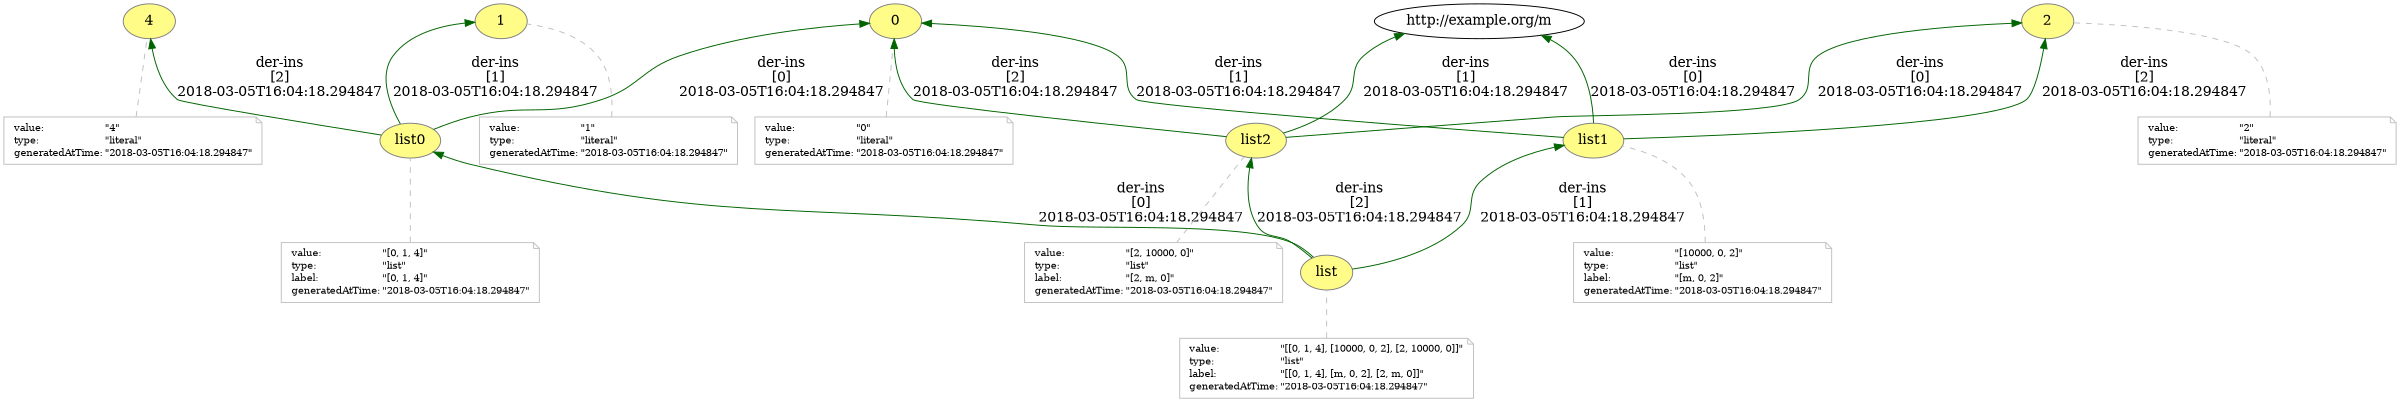digraph "PROV" { size="16,12"; rankdir="BT";
"http://example.org/0" [fillcolor="#FFFC87",color="#808080",style="filled",label="0",URL="http://example.org/0"]
"-attrs0" [color="gray",shape="note",fontsize="10",fontcolor="black",label=<<TABLE cellpadding="0" border="0">
	<TR>
	    <TD align="left">value:</TD>
	    <TD align="left">&quot;0&quot;</TD>
	</TR>
	<TR>
	    <TD align="left">type:</TD>
	    <TD align="left">&quot;literal&quot;</TD>
	</TR>
	<TR>
	    <TD align="left">generatedAtTime:</TD>
	    <TD align="left">&quot;2018-03-05T16:04:18.294847&quot;</TD>
	</TR>
</TABLE>>]
"-attrs0" -> "http://example.org/0" [color="gray",style="dashed",arrowhead="none"]
"http://example.org/1" [fillcolor="#FFFC87",color="#808080",style="filled",label="1",URL="http://example.org/1"]
"-attrs1" [color="gray",shape="note",fontsize="10",fontcolor="black",label=<<TABLE cellpadding="0" border="0">
	<TR>
	    <TD align="left">value:</TD>
	    <TD align="left">&quot;1&quot;</TD>
	</TR>
	<TR>
	    <TD align="left">type:</TD>
	    <TD align="left">&quot;literal&quot;</TD>
	</TR>
	<TR>
	    <TD align="left">generatedAtTime:</TD>
	    <TD align="left">&quot;2018-03-05T16:04:18.294847&quot;</TD>
	</TR>
</TABLE>>]
"-attrs1" -> "http://example.org/1" [color="gray",style="dashed",arrowhead="none"]
"http://example.org/2" [fillcolor="#FFFC87",color="#808080",style="filled",label="2",URL="http://example.org/2"]
"-attrs2" [color="gray",shape="note",fontsize="10",fontcolor="black",label=<<TABLE cellpadding="0" border="0">
	<TR>
	    <TD align="left">value:</TD>
	    <TD align="left">&quot;2&quot;</TD>
	</TR>
	<TR>
	    <TD align="left">type:</TD>
	    <TD align="left">&quot;literal&quot;</TD>
	</TR>
	<TR>
	    <TD align="left">generatedAtTime:</TD>
	    <TD align="left">&quot;2018-03-05T16:04:18.294847&quot;</TD>
	</TR>
</TABLE>>]
"-attrs2" -> "http://example.org/2" [color="gray",style="dashed",arrowhead="none"]
"http://example.org/4" [fillcolor="#FFFC87",color="#808080",style="filled",label="4",URL="http://example.org/4"]
"-attrs3" [color="gray",shape="note",fontsize="10",fontcolor="black",label=<<TABLE cellpadding="0" border="0">
	<TR>
	    <TD align="left">value:</TD>
	    <TD align="left">&quot;4&quot;</TD>
	</TR>
	<TR>
	    <TD align="left">type:</TD>
	    <TD align="left">&quot;literal&quot;</TD>
	</TR>
	<TR>
	    <TD align="left">generatedAtTime:</TD>
	    <TD align="left">&quot;2018-03-05T16:04:18.294847&quot;</TD>
	</TR>
</TABLE>>]
"-attrs3" -> "http://example.org/4" [color="gray",style="dashed",arrowhead="none"]
"http://example.org/list" [fillcolor="#FFFC87",color="#808080",style="filled",label="list",URL="http://example.org/list"]
"-attrs4" [color="gray",shape="note",fontsize="10",fontcolor="black",label=<<TABLE cellpadding="0" border="0">
	<TR>
	    <TD align="left">value:</TD>
	    <TD align="left">&quot;[[0, 1, 4], [10000, 0, 2], [2, 10000, 0]]&quot;</TD>
	</TR>
	<TR>
	    <TD align="left">type:</TD>
	    <TD align="left">&quot;list&quot;</TD>
	</TR>
	<TR>
	    <TD align="left">label:</TD>
	    <TD align="left">&quot;[[0, 1, 4], [m, 0, 2], [2, m, 0]]&quot;</TD>
	</TR>
	<TR>
	    <TD align="left">generatedAtTime:</TD>
	    <TD align="left">&quot;2018-03-05T16:04:18.294847&quot;</TD>
	</TR>
</TABLE>>]
"-attrs4" -> "http://example.org/list" [color="gray",style="dashed",arrowhead="none"]
"http://example.org/list0" [fillcolor="#FFFC87",color="#808080",style="filled",label="list0",URL="http://example.org/list0"]
"-attrs5" [color="gray",shape="note",fontsize="10",fontcolor="black",label=<<TABLE cellpadding="0" border="0">
	<TR>
	    <TD align="left">value:</TD>
	    <TD align="left">&quot;[0, 1, 4]&quot;</TD>
	</TR>
	<TR>
	    <TD align="left">type:</TD>
	    <TD align="left">&quot;list&quot;</TD>
	</TR>
	<TR>
	    <TD align="left">label:</TD>
	    <TD align="left">&quot;[0, 1, 4]&quot;</TD>
	</TR>
	<TR>
	    <TD align="left">generatedAtTime:</TD>
	    <TD align="left">&quot;2018-03-05T16:04:18.294847&quot;</TD>
	</TR>
</TABLE>>]
"-attrs5" -> "http://example.org/list0" [color="gray",style="dashed",arrowhead="none"]
"http://example.org/list0" -> "http://example.org/0" [labelfontsize="8",labeldistance="1.5",color="darkgreen",labelangle="60.0",rotation="20",label="der-ins
[0]
2018-03-05T16:04:18.294847"]
"http://example.org/list0" -> "http://example.org/1" [labelfontsize="8",labeldistance="1.5",color="darkgreen",labelangle="60.0",rotation="20",label="der-ins
[1]
2018-03-05T16:04:18.294847"]
"http://example.org/list0" -> "http://example.org/4" [labelfontsize="8",labeldistance="1.5",color="darkgreen",labelangle="60.0",rotation="20",label="der-ins
[2]
2018-03-05T16:04:18.294847"]
"http://example.org/list" -> "http://example.org/list0" [labelfontsize="8",labeldistance="1.5",color="darkgreen",labelangle="60.0",rotation="20",label="der-ins
[0]
2018-03-05T16:04:18.294847"]
"http://example.org/list1" [fillcolor="#FFFC87",color="#808080",style="filled",label="list1",URL="http://example.org/list1"]
"-attrs6" [color="gray",shape="note",fontsize="10",fontcolor="black",label=<<TABLE cellpadding="0" border="0">
	<TR>
	    <TD align="left">value:</TD>
	    <TD align="left">&quot;[10000, 0, 2]&quot;</TD>
	</TR>
	<TR>
	    <TD align="left">type:</TD>
	    <TD align="left">&quot;list&quot;</TD>
	</TR>
	<TR>
	    <TD align="left">label:</TD>
	    <TD align="left">&quot;[m, 0, 2]&quot;</TD>
	</TR>
	<TR>
	    <TD align="left">generatedAtTime:</TD>
	    <TD align="left">&quot;2018-03-05T16:04:18.294847&quot;</TD>
	</TR>
</TABLE>>]
"-attrs6" -> "http://example.org/list1" [color="gray",style="dashed",arrowhead="none"]
"http://example.org/list1" -> "http://example.org/m" [labelfontsize="8",labeldistance="1.5",color="darkgreen",labelangle="60.0",rotation="20",label="der-ins
[0]
2018-03-05T16:04:18.294847"]
"http://example.org/list1" -> "http://example.org/0" [labelfontsize="8",labeldistance="1.5",color="darkgreen",labelangle="60.0",rotation="20",label="der-ins
[1]
2018-03-05T16:04:18.294847"]
"http://example.org/list1" -> "http://example.org/2" [labelfontsize="8",labeldistance="1.5",color="darkgreen",labelangle="60.0",rotation="20",label="der-ins
[2]
2018-03-05T16:04:18.294847"]
"http://example.org/list" -> "http://example.org/list1" [labelfontsize="8",labeldistance="1.5",color="darkgreen",labelangle="60.0",rotation="20",label="der-ins
[1]
2018-03-05T16:04:18.294847"]
"http://example.org/list2" [fillcolor="#FFFC87",color="#808080",style="filled",label="list2",URL="http://example.org/list2"]
"-attrs7" [color="gray",shape="note",fontsize="10",fontcolor="black",label=<<TABLE cellpadding="0" border="0">
	<TR>
	    <TD align="left">value:</TD>
	    <TD align="left">&quot;[2, 10000, 0]&quot;</TD>
	</TR>
	<TR>
	    <TD align="left">type:</TD>
	    <TD align="left">&quot;list&quot;</TD>
	</TR>
	<TR>
	    <TD align="left">label:</TD>
	    <TD align="left">&quot;[2, m, 0]&quot;</TD>
	</TR>
	<TR>
	    <TD align="left">generatedAtTime:</TD>
	    <TD align="left">&quot;2018-03-05T16:04:18.294847&quot;</TD>
	</TR>
</TABLE>>]
"-attrs7" -> "http://example.org/list2" [color="gray",style="dashed",arrowhead="none"]
"http://example.org/list2" -> "http://example.org/2" [labelfontsize="8",labeldistance="1.5",color="darkgreen",labelangle="60.0",rotation="20",label="der-ins
[0]
2018-03-05T16:04:18.294847"]
"http://example.org/list2" -> "http://example.org/m" [labelfontsize="8",labeldistance="1.5",color="darkgreen",labelangle="60.0",rotation="20",label="der-ins
[1]
2018-03-05T16:04:18.294847"]
"http://example.org/list2" -> "http://example.org/0" [labelfontsize="8",labeldistance="1.5",color="darkgreen",labelangle="60.0",rotation="20",label="der-ins
[2]
2018-03-05T16:04:18.294847"]
"http://example.org/list" -> "http://example.org/list2" [labelfontsize="8",labeldistance="1.5",color="darkgreen",labelangle="60.0",rotation="20",label="der-ins
[2]
2018-03-05T16:04:18.294847"]
}
